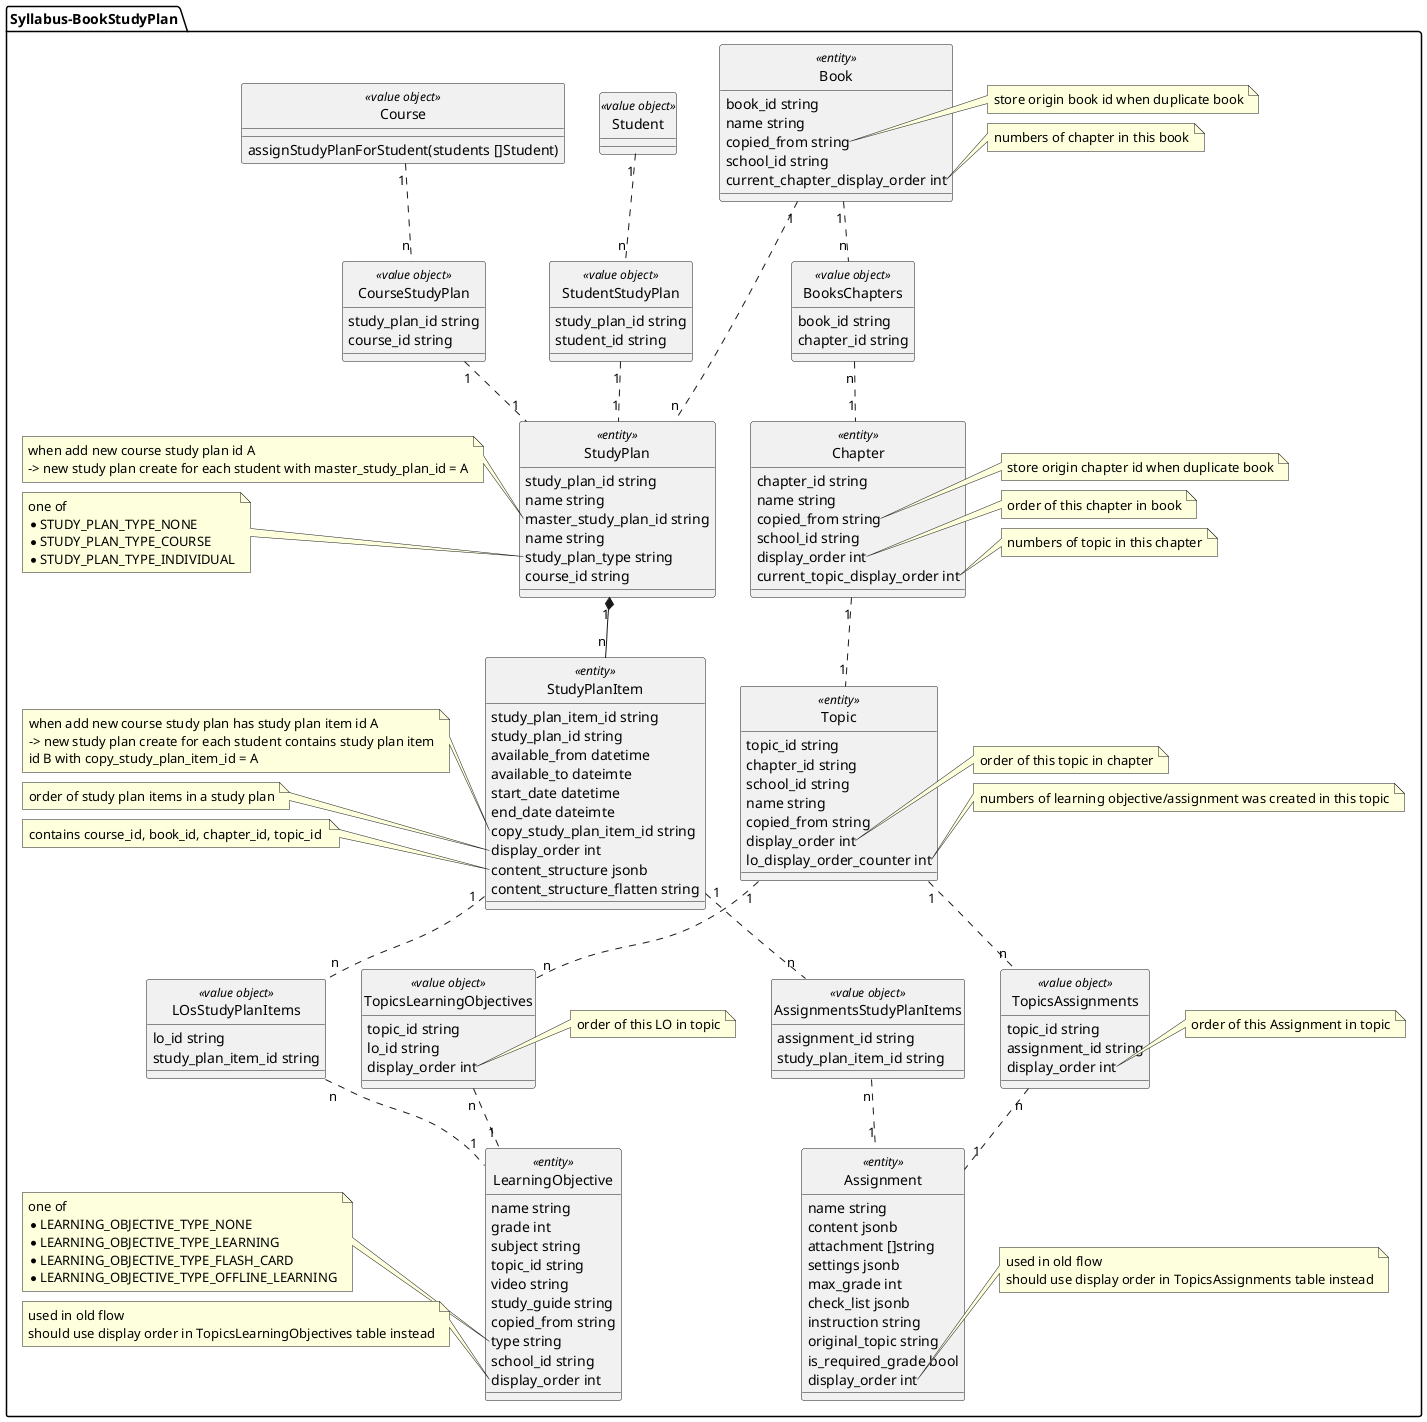 @startuml
hide circle

namespace Syllabus-BookStudyPlan {

    class Student <<value object>> {}

    class Course <<value object>> {
        assignStudyPlanForStudent(students []Student)
    }


    class StudentStudyPlan <<value object>> {
        study_plan_id string
        student_id string
        ' updated_at: timestamp
        ' created_at: timestamp
        ' deleted_at: timestamp
    }

    class CourseStudyPlan <<value object>> {
        study_plan_id string
        course_id string
        ' updated_at: timestamp
        ' created_at: timestamp
        ' deleted_at: timestamp
    }
    
    class Book <<entity>> {
        book_id string
        name string
        copied_from string
        school_id string
        current_chapter_display_order int
        ' updated_at: timestamp
        ' created_at: timestamp
        ' deleted_at: timestamp
    }
   note right of Book::copied_from
    store origin book id when duplicate book
    end note
   note right of Book::current_chapter_display_order
    numbers of chapter in this book
    end note

    class BooksChapters <<value object>> {
        book_id string
        chapter_id string
        ' updated_at: timestamp
        ' created_at: timestamp
        ' deleted_at: timestamp
    }


    class Chapter <<entity>> {
        chapter_id string
        name string
        copied_from string
        school_id string
        display_order int
        current_topic_display_order int
        ' updated_at: timestamp
        ' created_at: timestamp
        ' deleted_at: timestamp
    }
   note right of Chapter::copied_from
    store origin chapter id when duplicate book
    end note
   note right of Chapter::display_order
    order of this chapter in book
    end note
   note right of Chapter::current_topic_display_order
    numbers of topic in this chapter
    end note

    class Topic <<entity>> {
        topic_id string
        chapter_id string
        school_id string
        name string
        copied_from string
        display_order int
        lo_display_order_counter int
        ' updated_at: timestamp
        ' created_at: timestamp
        ' deleted_at: timestamp
    }

   note right of Topic::display_order
    order of this topic in chapter
    end note
   note right of Topic::lo_display_order_counter
    numbers of learning objective/assignment was created in this topic
    end note
    class TopicsLearningObjectives <<value object>> {
        topic_id string
        lo_id string
        display_order int
        ' updated_at: timestamp
        ' created_at: timestamp
        ' deleted_at: timestamp
    }

    note right of TopicsLearningObjectives::display_order
    order of this LO in topic
    end note

    class LearningObjective <<entity>>  {
        name string
        grade int
        subject string
        topic_id string
        video string
        study_guide string
        copied_from string
        type string
        school_id string
        display_order int
        ' updated_at: timestamp
        ' created_at: timestamp
        ' deleted_at: timestamp
    }
    note left of LearningObjective::type
    one of
    * LEARNING_OBJECTIVE_TYPE_NONE
    * LEARNING_OBJECTIVE_TYPE_LEARNING
    * LEARNING_OBJECTIVE_TYPE_FLASH_CARD
    * LEARNING_OBJECTIVE_TYPE_OFFLINE_LEARNING
    end note
    note left of LearningObjective::display_order
    used in old flow
    should use display order in TopicsLearningObjectives table instead
    end note
    
    class TopicsAssignments <<value object>> {
        topic_id string
        assignment_id string
        display_order int
        ' updated_at: timestamp
        ' created_at: timestamp
        ' deleted_at: timestamp
    }
    note right of TopicsAssignments::display_order
    order of this Assignment in topic
    end note

    class Assignment <<entity>>  {
        name string
        content jsonb
        attachment []string
        settings jsonb
        max_grade int
        check_list jsonb
        instruction string
        original_topic string
        is_required_grade bool
        display_order int
        ' updated_at: timestamp
        ' created_at: timestamp
        ' deleted_at: timestamp
    }
    note right of Assignment::display_order
    used in old flow
    should use display order in TopicsAssignments table instead
    end note

    class StudyPlan <<entity>> {
        study_plan_id string
        name string
        master_study_plan_id string
        name string
        study_plan_type string
        course_id string
        ' updated_at: timestamp
        ' created_at: timestamp
        ' deleted_at: timestamp

    }
    note left of StudyPlan::master_study_plan_id
    when add new course study plan id A
    -> new study plan create for each student with master_study_plan_id = A
    end note
    note left of StudyPlan::study_plan_type
    one of 
    * STUDY_PLAN_TYPE_NONE
    * STUDY_PLAN_TYPE_COURSE
    * STUDY_PLAN_TYPE_INDIVIDUAL
    end note

    class StudyPlanItem <<entity>> {
        study_plan_item_id string
        study_plan_id string
        available_from datetime
        available_to dateimte
        start_date datetime
        end_date dateimte
        copy_study_plan_item_id string
        display_order int
        content_structure jsonb
        content_structure_flatten string
        ' updated_at: timestamp
        ' created_at: timestamp
        ' deleted_at: timestamp
    }
    note left of StudyPlanItem::copy_study_plan_item_id
    when add new course study plan has study plan item id A
    -> new study plan create for each student contains study plan item
    id B with copy_study_plan_item_id = A
    end note
    note left of StudyPlanItem::display_order
    order of study plan items in a study plan
    end note
    note left of StudyPlanItem::content_structure
    contains course_id, book_id, chapter_id, topic_id 
    end note

    class AssignmentsStudyPlanItems <<value object>> {
        assignment_id string
        study_plan_item_id string
        ' updated_at: timestamp
        ' created_at: timestamp
        ' deleted_at: timestamp
    }

    class LOsStudyPlanItems <<value object>> {
        lo_id string
        study_plan_item_id string
        ' updated_at: timestamp
        ' created_at: timestamp
        ' deleted_at: timestamp
    }

    Book "1" .. "n" StudyPlan
    Book "1" .. "n" BooksChapters
    BooksChapters "n" .. "1" Chapter
    Chapter "1" .. "1" Topic
    Topic "1" .. "n" TopicsLearningObjectives
    TopicsLearningObjectives "n" .. "1" LearningObjective
    Topic "1" .. "n" TopicsAssignments
    TopicsAssignments "n" .. "1" Assignment
    StudyPlan "1" *-- "n" StudyPlanItem
    StudyPlanItem "1" .. "n" AssignmentsStudyPlanItems
    AssignmentsStudyPlanItems "n" .."1" Assignment
    StudyPlanItem "1" .. "n" LOsStudyPlanItems
    LOsStudyPlanItems "n" .. "1" LearningObjective
    Student "1" .. "n" StudentStudyPlan
    StudentStudyPlan "1" .. "1" StudyPlan
    Course "1" .. "n" CourseStudyPlan
    CourseStudyPlan "1" .. "1" StudyPlan
}
@enduml